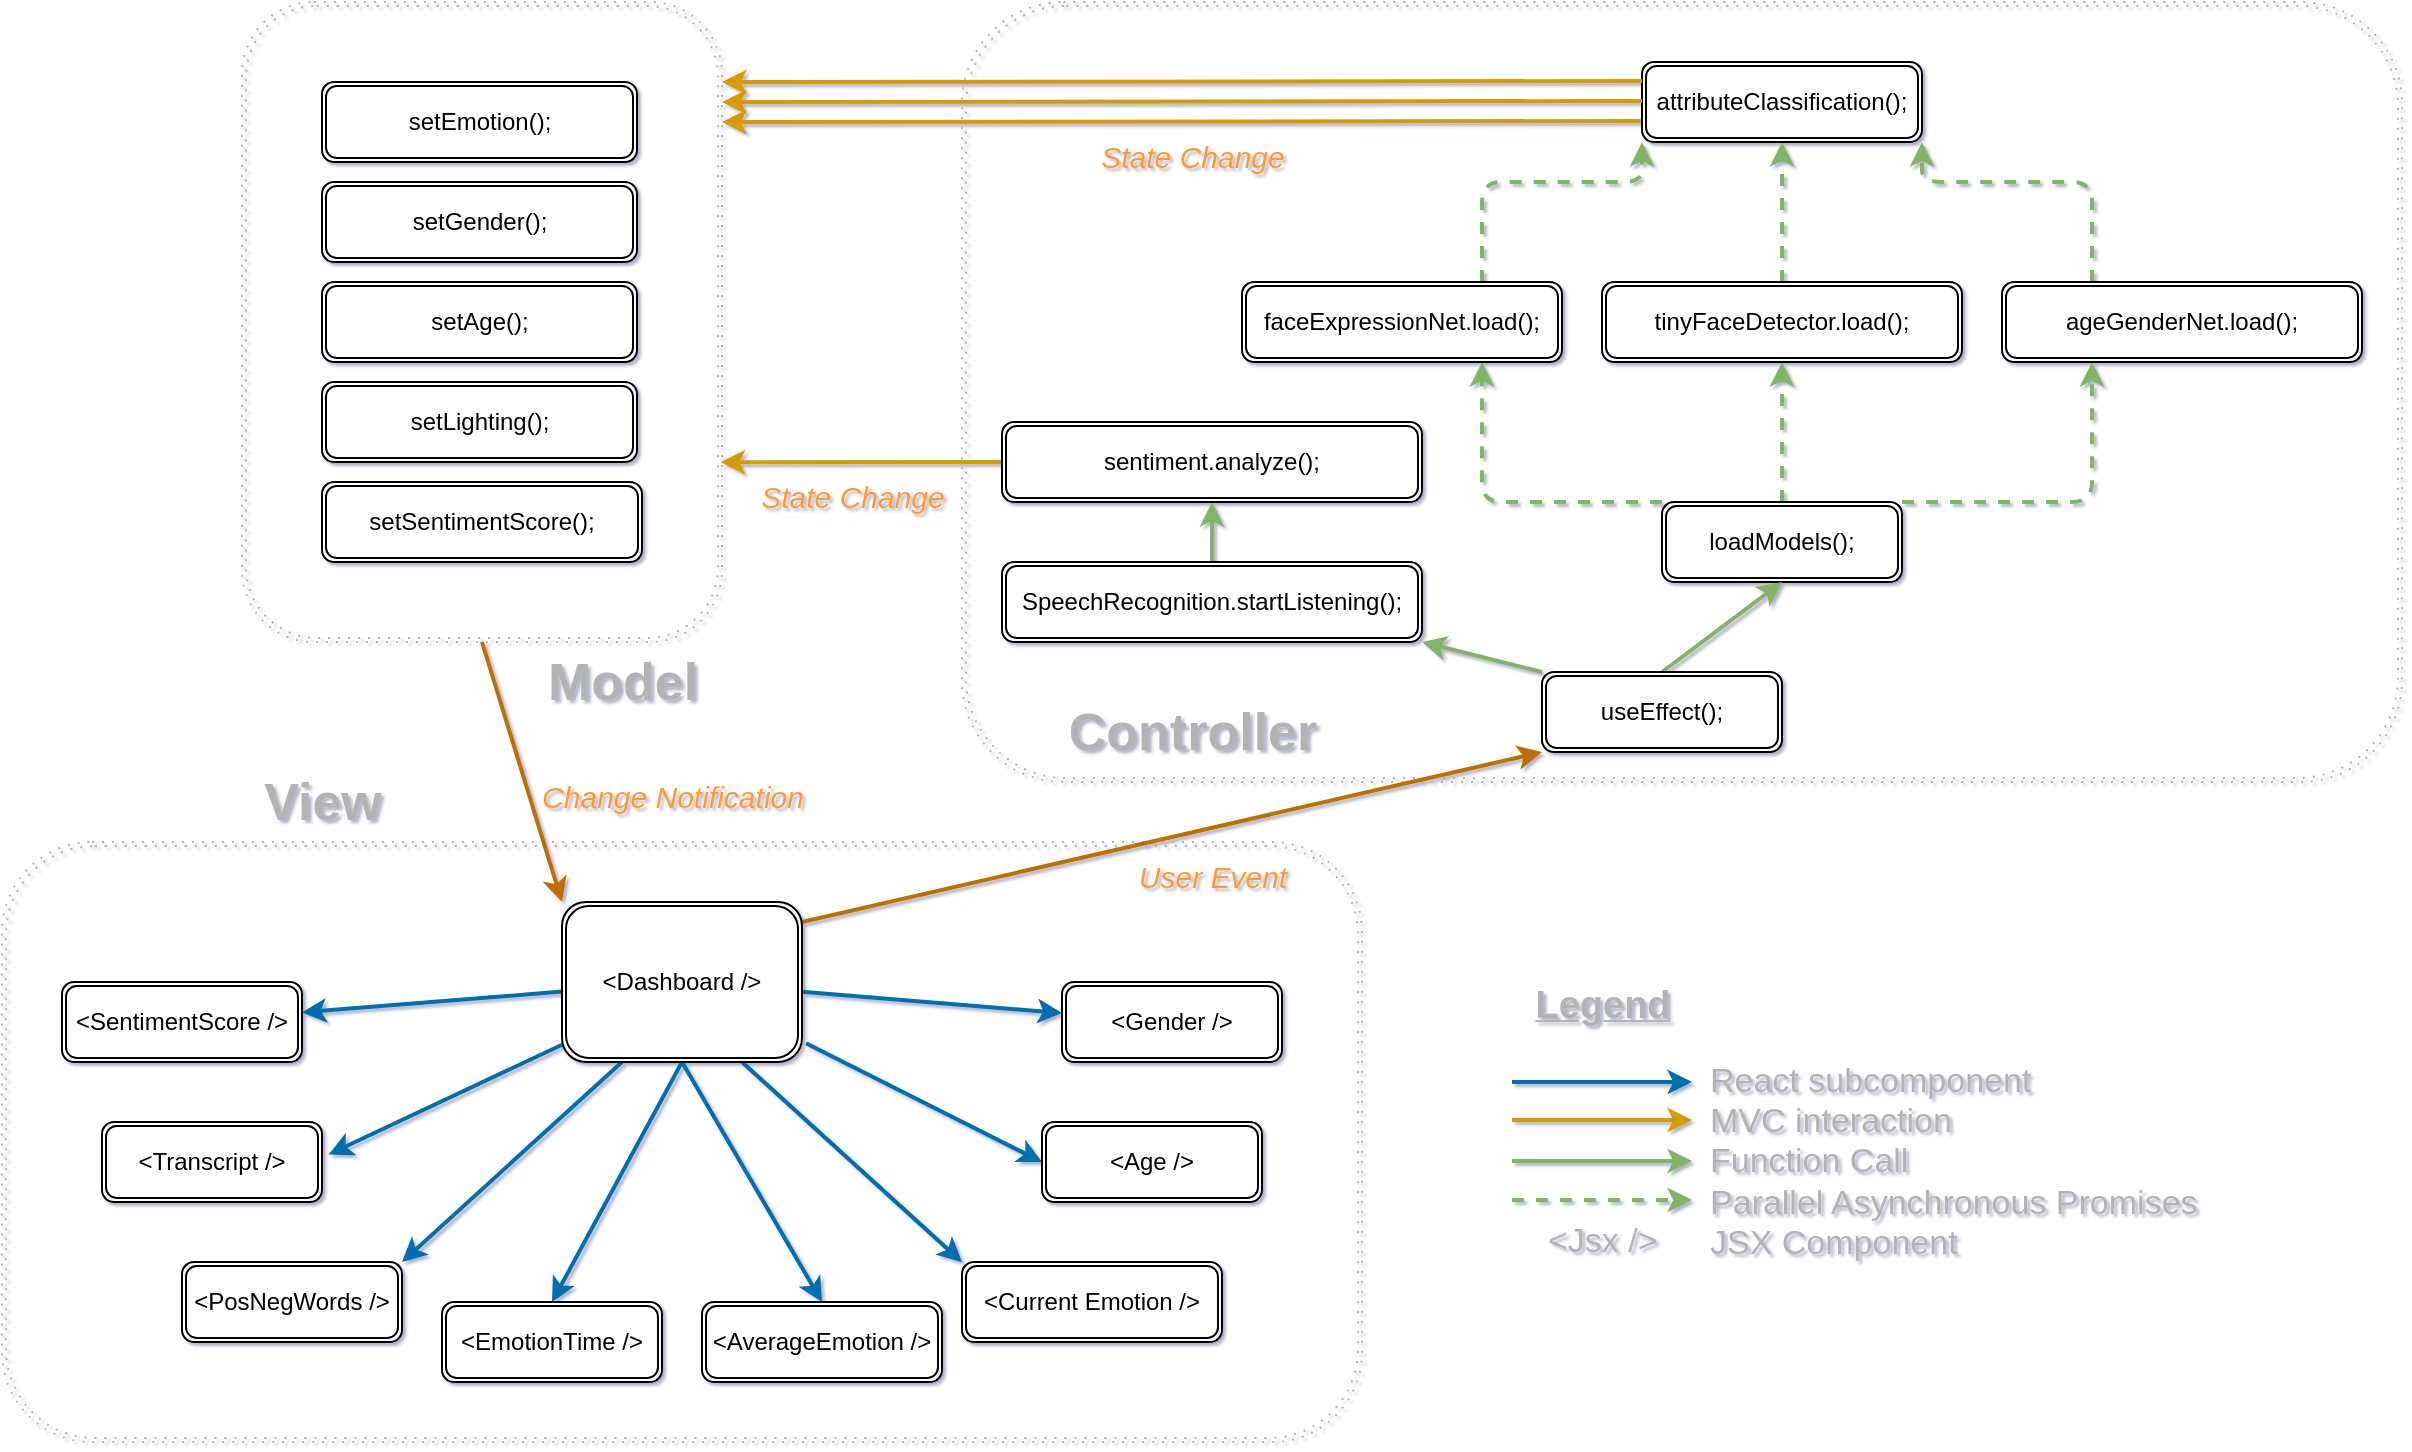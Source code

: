 <mxfile>
    <diagram id="Ra2X8Yc0M911nKMFIvcl" name="Page-1">
        <mxGraphModel dx="1324" dy="903" grid="1" gridSize="10" guides="1" tooltips="1" connect="1" arrows="1" fold="1" page="1" pageScale="1" pageWidth="1100" pageHeight="850" math="0" shadow="1">
            <root>
                <mxCell id="0"/>
                <mxCell id="1" parent="0"/>
                <mxCell id="77" value="" style="shape=ext;double=1;rounded=1;whiteSpace=wrap;html=1;dashed=1;dashPattern=1 4;fillColor=none;strokeColor=#B3B3B3;" vertex="1" parent="1">
                    <mxGeometry x="120" y="70" width="240" height="320" as="geometry"/>
                </mxCell>
                <mxCell id="79" value="" style="shape=ext;double=1;rounded=1;whiteSpace=wrap;html=1;dashed=1;dashPattern=1 4;fillColor=none;strokeColor=#B3B3B3;arcSize=13;" vertex="1" parent="1">
                    <mxGeometry x="480" y="70" width="720" height="390" as="geometry"/>
                </mxCell>
                <mxCell id="38" value="" style="shape=ext;double=1;rounded=1;whiteSpace=wrap;html=1;fillColor=none;dashed=1;dashPattern=1 4;strokeColor=#B3B3B3;" vertex="1" parent="1">
                    <mxGeometry y="490" width="680" height="300" as="geometry"/>
                </mxCell>
                <mxCell id="14" style="edgeStyle=none;html=1;fillColor=#1ba1e2;strokeColor=#006EAF;strokeWidth=2;" edge="1" parent="1" source="5" target="7">
                    <mxGeometry relative="1" as="geometry"/>
                </mxCell>
                <mxCell id="24" style="edgeStyle=none;html=1;fillColor=#1ba1e2;strokeColor=#006EAF;strokeWidth=2;" edge="1" parent="1" source="5" target="23">
                    <mxGeometry relative="1" as="geometry"/>
                </mxCell>
                <mxCell id="25" style="edgeStyle=none;html=1;exitX=1.017;exitY=0.883;exitDx=0;exitDy=0;entryX=0;entryY=0.5;entryDx=0;entryDy=0;exitPerimeter=0;fillColor=#1ba1e2;strokeColor=#006EAF;strokeWidth=2;" edge="1" parent="1" source="5" target="22">
                    <mxGeometry relative="1" as="geometry"/>
                </mxCell>
                <mxCell id="26" style="edgeStyle=none;html=1;exitX=0.75;exitY=1;exitDx=0;exitDy=0;entryX=0;entryY=0;entryDx=0;entryDy=0;fillColor=#1ba1e2;strokeColor=#006EAF;strokeWidth=2;" edge="1" parent="1" source="5" target="21">
                    <mxGeometry relative="1" as="geometry"/>
                </mxCell>
                <mxCell id="27" style="edgeStyle=none;html=1;exitX=0.5;exitY=1;exitDx=0;exitDy=0;entryX=0.5;entryY=0;entryDx=0;entryDy=0;fillColor=#1ba1e2;strokeColor=#006EAF;strokeWidth=2;" edge="1" parent="1" source="5" target="11">
                    <mxGeometry relative="1" as="geometry"/>
                </mxCell>
                <mxCell id="28" style="edgeStyle=none;html=1;entryX=0.5;entryY=0;entryDx=0;entryDy=0;exitX=0.5;exitY=1;exitDx=0;exitDy=0;fillColor=#1ba1e2;strokeColor=#006EAF;strokeWidth=2;" edge="1" parent="1" source="5" target="10">
                    <mxGeometry relative="1" as="geometry"/>
                </mxCell>
                <mxCell id="29" style="edgeStyle=none;html=1;exitX=0.25;exitY=1;exitDx=0;exitDy=0;entryX=1;entryY=0;entryDx=0;entryDy=0;fillColor=#1ba1e2;strokeColor=#006EAF;strokeWidth=2;" edge="1" parent="1" source="5" target="6">
                    <mxGeometry relative="1" as="geometry"/>
                </mxCell>
                <mxCell id="30" style="edgeStyle=none;html=1;exitX=0;exitY=0.892;exitDx=0;exitDy=0;entryX=1.03;entryY=0.407;entryDx=0;entryDy=0;entryPerimeter=0;exitPerimeter=0;fillColor=#1ba1e2;strokeColor=#006EAF;strokeWidth=2;" edge="1" parent="1" source="5" target="8">
                    <mxGeometry relative="1" as="geometry"/>
                </mxCell>
                <mxCell id="44" style="edgeStyle=none;html=1;exitX=1;exitY=0.125;exitDx=0;exitDy=0;entryX=0;entryY=1;entryDx=0;entryDy=0;fillColor=#f0a30a;strokeColor=#BD7000;strokeWidth=2;exitPerimeter=0;" edge="1" parent="1" source="5" target="42">
                    <mxGeometry relative="1" as="geometry"/>
                </mxCell>
                <mxCell id="5" value="&amp;lt;Dashboard /&amp;gt;" style="shape=ext;double=1;rounded=1;whiteSpace=wrap;html=1;" vertex="1" parent="1">
                    <mxGeometry x="280" y="520" width="120" height="80" as="geometry"/>
                </mxCell>
                <mxCell id="6" value="&amp;lt;PosNegWords /&amp;gt;" style="shape=ext;double=1;rounded=1;whiteSpace=wrap;html=1;" vertex="1" parent="1">
                    <mxGeometry x="90" y="700" width="110" height="40" as="geometry"/>
                </mxCell>
                <mxCell id="7" value="&amp;lt;SentimentScore /&amp;gt;" style="shape=ext;double=1;rounded=1;whiteSpace=wrap;html=1;" vertex="1" parent="1">
                    <mxGeometry x="30" y="560" width="120" height="40" as="geometry"/>
                </mxCell>
                <mxCell id="8" value="&amp;lt;Transcript /&amp;gt;" style="shape=ext;double=1;rounded=1;whiteSpace=wrap;html=1;" vertex="1" parent="1">
                    <mxGeometry x="50" y="630" width="110" height="40" as="geometry"/>
                </mxCell>
                <mxCell id="10" value="&amp;lt;EmotionTime /&amp;gt;" style="shape=ext;double=1;rounded=1;whiteSpace=wrap;html=1;" vertex="1" parent="1">
                    <mxGeometry x="220" y="720" width="110" height="40" as="geometry"/>
                </mxCell>
                <mxCell id="11" value="&amp;lt;AverageEmotion /&amp;gt;" style="shape=ext;double=1;rounded=1;whiteSpace=wrap;html=1;" vertex="1" parent="1">
                    <mxGeometry x="350" y="720" width="120" height="40" as="geometry"/>
                </mxCell>
                <mxCell id="21" value="&amp;lt;Current Emotion /&amp;gt;" style="shape=ext;double=1;rounded=1;whiteSpace=wrap;html=1;" vertex="1" parent="1">
                    <mxGeometry x="480" y="700" width="130" height="40" as="geometry"/>
                </mxCell>
                <mxCell id="22" value="&amp;lt;Age /&amp;gt;" style="shape=ext;double=1;rounded=1;whiteSpace=wrap;html=1;" vertex="1" parent="1">
                    <mxGeometry x="520" y="630" width="110" height="40" as="geometry"/>
                </mxCell>
                <mxCell id="23" value="&amp;lt;Gender /&amp;gt;" style="shape=ext;double=1;rounded=1;whiteSpace=wrap;html=1;" vertex="1" parent="1">
                    <mxGeometry x="530" y="560" width="110" height="40" as="geometry"/>
                </mxCell>
                <mxCell id="39" value="&lt;font color=&quot;#b3b3b3&quot; style=&quot;font-size: 26px;&quot;&gt;View&lt;/font&gt;" style="text;strokeColor=none;fillColor=none;html=1;fontSize=24;fontStyle=1;verticalAlign=middle;align=center;dashed=1;dashPattern=8 8;" vertex="1" parent="1">
                    <mxGeometry x="110" y="450" width="100" height="40" as="geometry"/>
                </mxCell>
                <mxCell id="60" style="edgeStyle=none;html=1;exitX=0.5;exitY=0;exitDx=0;exitDy=0;entryX=0.5;entryY=1;entryDx=0;entryDy=0;fillColor=#d5e8d4;gradientColor=#97d077;strokeColor=#82b366;strokeWidth=2;" edge="1" parent="1" source="40" target="59">
                    <mxGeometry relative="1" as="geometry"/>
                </mxCell>
                <mxCell id="40" value="SpeechRecognition.startListening();" style="shape=ext;double=1;rounded=1;whiteSpace=wrap;html=1;" vertex="1" parent="1">
                    <mxGeometry x="500" y="350" width="210" height="40" as="geometry"/>
                </mxCell>
                <mxCell id="52" style="edgeStyle=none;html=1;exitX=0;exitY=0;exitDx=0;exitDy=0;entryX=0.75;entryY=1;entryDx=0;entryDy=0;fillColor=#d5e8d4;gradientColor=#97d077;strokeColor=#82b366;strokeWidth=2;dashed=1;" edge="1" parent="1" source="41" target="50">
                    <mxGeometry relative="1" as="geometry">
                        <Array as="points">
                            <mxPoint x="740" y="320"/>
                        </Array>
                    </mxGeometry>
                </mxCell>
                <mxCell id="53" style="edgeStyle=none;html=1;exitX=0.5;exitY=0;exitDx=0;exitDy=0;entryX=0.5;entryY=1;entryDx=0;entryDy=0;fillColor=#d5e8d4;gradientColor=#97d077;strokeColor=#82b366;strokeWidth=2;dashed=1;" edge="1" parent="1" source="41" target="49">
                    <mxGeometry relative="1" as="geometry"/>
                </mxCell>
                <mxCell id="54" style="edgeStyle=none;html=1;exitX=1;exitY=0;exitDx=0;exitDy=0;entryX=0.25;entryY=1;entryDx=0;entryDy=0;fillColor=#d5e8d4;gradientColor=#97d077;strokeColor=#82b366;strokeWidth=2;dashed=1;" edge="1" parent="1" source="41" target="51">
                    <mxGeometry relative="1" as="geometry">
                        <Array as="points">
                            <mxPoint x="1045" y="320"/>
                        </Array>
                    </mxGeometry>
                </mxCell>
                <mxCell id="41" value="loadModels();" style="shape=ext;double=1;rounded=1;whiteSpace=wrap;html=1;" vertex="1" parent="1">
                    <mxGeometry x="830" y="320" width="120" height="40" as="geometry"/>
                </mxCell>
                <mxCell id="47" style="edgeStyle=none;html=1;exitX=0.5;exitY=0;exitDx=0;exitDy=0;entryX=0.5;entryY=1;entryDx=0;entryDy=0;fillColor=#d5e8d4;gradientColor=#97d077;strokeColor=#82b366;strokeWidth=2;" edge="1" parent="1" source="42" target="41">
                    <mxGeometry relative="1" as="geometry"/>
                </mxCell>
                <mxCell id="48" style="edgeStyle=none;html=1;exitX=0;exitY=0;exitDx=0;exitDy=0;entryX=1;entryY=1;entryDx=0;entryDy=0;fillColor=#d5e8d4;gradientColor=#97d077;strokeColor=#82b366;strokeWidth=2;" edge="1" parent="1" source="42" target="40">
                    <mxGeometry relative="1" as="geometry"/>
                </mxCell>
                <mxCell id="42" value="useEffect();" style="shape=ext;double=1;rounded=1;whiteSpace=wrap;html=1;" vertex="1" parent="1">
                    <mxGeometry x="770" y="405" width="120" height="40" as="geometry"/>
                </mxCell>
                <mxCell id="57" style="edgeStyle=none;html=1;exitX=0.5;exitY=0;exitDx=0;exitDy=0;entryX=0.5;entryY=1;entryDx=0;entryDy=0;fillColor=#d5e8d4;gradientColor=#97d077;strokeColor=#82b366;strokeWidth=2;dashed=1;" edge="1" parent="1" source="49" target="55">
                    <mxGeometry relative="1" as="geometry"/>
                </mxCell>
                <mxCell id="49" value="tinyFaceDetector.load();" style="shape=ext;double=1;rounded=1;whiteSpace=wrap;html=1;" vertex="1" parent="1">
                    <mxGeometry x="800" y="210" width="180" height="40" as="geometry"/>
                </mxCell>
                <mxCell id="56" style="edgeStyle=none;html=1;exitX=0.75;exitY=0;exitDx=0;exitDy=0;entryX=0;entryY=1;entryDx=0;entryDy=0;fillColor=#d5e8d4;gradientColor=#97d077;strokeColor=#82b366;strokeWidth=2;dashed=1;" edge="1" parent="1" source="50" target="55">
                    <mxGeometry relative="1" as="geometry">
                        <Array as="points">
                            <mxPoint x="740" y="160"/>
                            <mxPoint x="820" y="160"/>
                        </Array>
                    </mxGeometry>
                </mxCell>
                <mxCell id="50" value="faceExpressionNet.load();" style="shape=ext;double=1;rounded=1;whiteSpace=wrap;html=1;" vertex="1" parent="1">
                    <mxGeometry x="620" y="210" width="160" height="40" as="geometry"/>
                </mxCell>
                <mxCell id="58" style="edgeStyle=none;html=1;exitX=0.25;exitY=0;exitDx=0;exitDy=0;entryX=1;entryY=1;entryDx=0;entryDy=0;fillColor=#d5e8d4;gradientColor=#97d077;strokeColor=#82b366;strokeWidth=2;dashed=1;" edge="1" parent="1" source="51" target="55">
                    <mxGeometry relative="1" as="geometry">
                        <Array as="points">
                            <mxPoint x="1045" y="160"/>
                            <mxPoint x="960" y="160"/>
                        </Array>
                    </mxGeometry>
                </mxCell>
                <mxCell id="51" value="ageGenderNet.load();" style="shape=ext;double=1;rounded=1;whiteSpace=wrap;html=1;" vertex="1" parent="1">
                    <mxGeometry x="1000" y="210" width="180" height="40" as="geometry"/>
                </mxCell>
                <mxCell id="65" style="edgeStyle=none;html=1;fillColor=#ffcd28;gradientColor=#ffa500;strokeColor=#d79b00;strokeWidth=2;" edge="1" parent="1">
                    <mxGeometry relative="1" as="geometry">
                        <mxPoint x="360" y="130" as="targetPoint"/>
                        <mxPoint x="820.0" y="129.5" as="sourcePoint"/>
                    </mxGeometry>
                </mxCell>
                <mxCell id="55" value="attributeClassification();" style="shape=ext;double=1;rounded=1;whiteSpace=wrap;html=1;" vertex="1" parent="1">
                    <mxGeometry x="820" y="100" width="140" height="40" as="geometry"/>
                </mxCell>
                <mxCell id="64" style="edgeStyle=none;html=1;exitX=0;exitY=0.5;exitDx=0;exitDy=0;entryX=0.997;entryY=0.719;entryDx=0;entryDy=0;entryPerimeter=0;fillColor=#ffcd28;gradientColor=#ffa500;strokeColor=#d79b00;strokeWidth=2;" edge="1" parent="1" source="59" target="77">
                    <mxGeometry relative="1" as="geometry">
                        <mxPoint x="605" y="140" as="targetPoint"/>
                    </mxGeometry>
                </mxCell>
                <mxCell id="59" value="sentiment.analyze();" style="shape=ext;double=1;rounded=1;whiteSpace=wrap;html=1;" vertex="1" parent="1">
                    <mxGeometry x="500" y="280" width="210" height="40" as="geometry"/>
                </mxCell>
                <mxCell id="67" style="edgeStyle=none;html=1;exitX=0;exitY=0.75;exitDx=0;exitDy=0;fillColor=#ffcd28;gradientColor=#ffa500;strokeColor=#d79b00;strokeWidth=2;" edge="1" parent="1">
                    <mxGeometry relative="1" as="geometry">
                        <mxPoint x="360" y="120" as="targetPoint"/>
                        <mxPoint x="820.0" y="119.5" as="sourcePoint"/>
                    </mxGeometry>
                </mxCell>
                <mxCell id="68" style="edgeStyle=none;html=1;exitX=0;exitY=0.75;exitDx=0;exitDy=0;fillColor=#ffcd28;gradientColor=#ffa500;strokeColor=#d79b00;strokeWidth=2;" edge="1" parent="1">
                    <mxGeometry relative="1" as="geometry">
                        <mxPoint x="360" y="110" as="targetPoint"/>
                        <mxPoint x="820.0" y="109.5" as="sourcePoint"/>
                    </mxGeometry>
                </mxCell>
                <mxCell id="69" value="setGender();" style="shape=ext;double=1;rounded=1;whiteSpace=wrap;html=1;" vertex="1" parent="1">
                    <mxGeometry x="160" y="160" width="157.5" height="40" as="geometry"/>
                </mxCell>
                <mxCell id="70" value="setAge();" style="shape=ext;double=1;rounded=1;whiteSpace=wrap;html=1;" vertex="1" parent="1">
                    <mxGeometry x="160" y="210" width="157.5" height="40" as="geometry"/>
                </mxCell>
                <mxCell id="71" value="setLighting();&lt;span style=&quot;color: rgba(0, 0, 0, 0); font-family: monospace; font-size: 0px; text-align: start;&quot;&gt;%3CmxGraphModel%3E%3Croot%3E%3CmxCell%20id%3D%220%22%2F%3E%3CmxCell%20id%3D%221%22%20parent%3D%220%22%2F%3E%3CmxCell%20id%3D%222%22%20value%3D%22setGender()%3B%22%20style%3D%22shape%3Dext%3Bdouble%3D1%3Brounded%3D1%3BwhiteSpace%3Dwrap%3Bhtml%3D1%3B%22%20vertex%3D%221%22%20parent%3D%221%22%3E%3CmxGeometry%20x%3D%2285%22%20y%3D%22100%22%20width%3D%2295%22%20height%3D%2240%22%20as%3D%22geometry%22%2F%3E%3C%2FmxCell%3E%3C%2Froot%3E%3C%2FmxGraphModel%3E&lt;/span&gt;" style="shape=ext;double=1;rounded=1;whiteSpace=wrap;html=1;" vertex="1" parent="1">
                    <mxGeometry x="160" y="260" width="157.5" height="40" as="geometry"/>
                </mxCell>
                <mxCell id="72" value="setEmotion();" style="shape=ext;double=1;rounded=1;whiteSpace=wrap;html=1;" vertex="1" parent="1">
                    <mxGeometry x="160" y="110" width="157.5" height="40" as="geometry"/>
                </mxCell>
                <mxCell id="73" value="setSentimentScore();" style="shape=ext;double=1;rounded=1;whiteSpace=wrap;html=1;" vertex="1" parent="1">
                    <mxGeometry x="160" y="310" width="160" height="40" as="geometry"/>
                </mxCell>
                <mxCell id="78" value="&lt;font color=&quot;#b3b3b3&quot; style=&quot;font-size: 26px;&quot;&gt;Model&lt;/font&gt;" style="text;strokeColor=none;fillColor=none;html=1;fontSize=24;fontStyle=1;verticalAlign=middle;align=center;dashed=1;dashPattern=8 8;" vertex="1" parent="1">
                    <mxGeometry x="260" y="390" width="100" height="40" as="geometry"/>
                </mxCell>
                <mxCell id="80" value="&lt;font color=&quot;#b3b3b3&quot; style=&quot;font-size: 26px;&quot;&gt;Controller&lt;/font&gt;" style="text;strokeColor=none;fillColor=none;html=1;fontSize=24;fontStyle=1;verticalAlign=middle;align=center;dashed=1;dashPattern=8 8;" vertex="1" parent="1">
                    <mxGeometry x="545" y="415" width="100" height="40" as="geometry"/>
                </mxCell>
                <mxCell id="85" value="&lt;span style=&quot;font-weight: normal;&quot;&gt;&lt;font color=&quot;#ff9933&quot; size=&quot;1&quot; style=&quot;&quot;&gt;&lt;i style=&quot;font-size: 15px;&quot;&gt;User Event&lt;/i&gt;&lt;/font&gt;&lt;/span&gt;" style="text;strokeColor=none;fillColor=none;html=1;fontSize=24;fontStyle=1;verticalAlign=middle;align=center;dashed=1;dashPattern=8 8;" vertex="1" parent="1">
                    <mxGeometry x="560" y="490" width="90" height="30" as="geometry"/>
                </mxCell>
                <mxCell id="94" value="&lt;span style=&quot;font-weight: normal;&quot;&gt;&lt;font color=&quot;#ff9933&quot; size=&quot;1&quot; style=&quot;&quot;&gt;&lt;i style=&quot;font-size: 15px;&quot;&gt;State Change&lt;/i&gt;&lt;/font&gt;&lt;/span&gt;&lt;span style=&quot;color: rgba(0, 0, 0, 0); font-family: monospace; font-size: 0px; font-weight: 400; text-align: start;&quot;&gt;%3CmxGraphModel%3E%3Croot%3E%3CmxCell%20id%3D%220%22%2F%3E%3CmxCell%20id%3D%221%22%20parent%3D%220%22%2F%3E%3CmxCell%20id%3D%222%22%20value%3D%22%26lt%3Bspan%20style%3D%26quot%3Bfont-weight%3A%20normal%3B%26quot%3B%26gt%3B%26lt%3Bfont%20color%3D%26quot%3B%23ff9933%26quot%3B%20size%3D%26quot%3B1%26quot%3B%20style%3D%26quot%3B%26quot%3B%26gt%3B%26lt%3Bi%20style%3D%26quot%3Bfont-size%3A%2015px%3B%26quot%3B%26gt%3BUser%20Event%26lt%3B%2Fi%26gt%3B%26lt%3B%2Ffont%26gt%3B%26lt%3B%2Fspan%26gt%3B%22%20style%3D%22text%3BstrokeColor%3Dnone%3BfillColor%3Dnone%3Bhtml%3D1%3BfontSize%3D24%3BfontStyle%3D1%3BverticalAlign%3Dmiddle%3Balign%3Dcenter%3Bdashed%3D1%3BdashPattern%3D8%208%3B%22%20vertex%3D%221%22%20parent%3D%221%22%3E%3CmxGeometry%20x%3D%22560%22%20y%3D%22490%22%20width%3D%2290%22%20height%3D%2230%22%20as%3D%22geometry%22%2F%3E%3C%2FmxCell%3E%3C%2Froot%3E%3C%2FmxGraphModel%3E&lt;/span&gt;" style="text;strokeColor=none;fillColor=none;html=1;fontSize=24;fontStyle=1;verticalAlign=middle;align=center;dashed=1;dashPattern=8 8;" vertex="1" parent="1">
                    <mxGeometry x="550" y="130" width="90" height="30" as="geometry"/>
                </mxCell>
                <mxCell id="95" value="&lt;span style=&quot;font-weight: normal;&quot;&gt;&lt;font color=&quot;#ff9933&quot; size=&quot;1&quot;&gt;&lt;i style=&quot;font-size: 15px;&quot;&gt;State Change&lt;/i&gt;&lt;/font&gt;&lt;/span&gt;&lt;span style=&quot;color: rgba(0, 0, 0, 0); font-family: monospace; font-size: 0px; font-weight: 400; text-align: start;&quot;&gt;%3CmxGraphModel%3E%3Croot%3E%3CmxCell%20id%3D%220%22%2F%3E%3CmxCell%20id%3D%221%22%20parent%3D%220%22%2F%3E%3CmxCell%20id%3D%222%22%20value%3D%22%26lt%3Bspan%20style%3D%26quot%3Bfont-weight%3A%20normal%3B%26quot%3B%26gt%3B%26lt%3Bfont%20color%3D%26quot%3B%23ff9933%26quot%3B%20size%3D%26quot%3B1%26quot%3B%20style%3D%26quot%3B%26quot%3B%26gt%3B%26lt%3Bi%20style%3D%26quot%3Bfont-size%3A%2015px%3B%26quot%3B%26gt%3BUser%20Event%26lt%3B%2Fi%26gt%3B%26lt%3B%2Ffont%26gt%3B%26lt%3B%2Fspan%26gt%3B%22%20style%3D%22text%3BstrokeColor%3Dnone%3BfillColor%3Dnone%3Bhtml%3D1%3BfontSize%3D24%3BfontStyle%3D1%3BverticalAlign%3Dmiddle%3Balign%3Dcenter%3Bdashed%3D1%3BdashPattern%3D8%208%3B%22%20vertex%3D%221%22%20parent%3D%221%22%3E%3CmxGeometry%20x%3D%22560%22%20y%3D%22490%22%20width%3D%2290%22%20height%3D%2230%22%20as%3D%22geometry%22%2F%3E%3C%2FmxCell%3E%3C%2Froot%3E%3C%2FmxGraphModel%3E&lt;/span&gt;" style="text;strokeColor=none;fillColor=none;html=1;fontSize=24;fontStyle=1;verticalAlign=middle;align=center;dashed=1;dashPattern=8 8;" vertex="1" parent="1">
                    <mxGeometry x="380" y="300" width="90" height="30" as="geometry"/>
                </mxCell>
                <mxCell id="97" style="edgeStyle=none;html=1;exitX=0.5;exitY=1;exitDx=0;exitDy=0;fillColor=#f0a30a;strokeColor=#BD7000;strokeWidth=2;entryX=0;entryY=0;entryDx=0;entryDy=0;" edge="1" parent="1" source="77" target="5">
                    <mxGeometry relative="1" as="geometry">
                        <mxPoint x="250" y="435" as="sourcePoint"/>
                        <mxPoint x="240" y="490" as="targetPoint"/>
                    </mxGeometry>
                </mxCell>
                <mxCell id="98" value="&lt;font color=&quot;#ff9933&quot;&gt;&lt;span style=&quot;font-size: 15px; font-weight: 400;&quot;&gt;&lt;i&gt;Change Notification&lt;/i&gt;&lt;/span&gt;&lt;/font&gt;" style="text;strokeColor=none;fillColor=none;html=1;fontSize=24;fontStyle=1;verticalAlign=middle;align=center;dashed=1;dashPattern=8 8;" vertex="1" parent="1">
                    <mxGeometry x="260" y="450" width="150" height="30" as="geometry"/>
                </mxCell>
                <mxCell id="101" value="&lt;font color=&quot;#b3b3b3&quot; style=&quot;font-size: 19px;&quot;&gt;&lt;u&gt;Legend&lt;/u&gt;&lt;/font&gt;" style="text;strokeColor=none;fillColor=none;html=1;fontSize=24;fontStyle=1;verticalAlign=middle;align=center;dashed=1;dashPattern=8 8;fontColor=#FFFFFF;" vertex="1" parent="1">
                    <mxGeometry x="750" y="550" width="100" height="40" as="geometry"/>
                </mxCell>
                <mxCell id="102" style="edgeStyle=none;html=1;fillColor=#1ba1e2;strokeColor=#006EAF;strokeWidth=2;" edge="1" parent="1">
                    <mxGeometry relative="1" as="geometry">
                        <mxPoint x="755" y="610" as="sourcePoint"/>
                        <mxPoint x="845" y="610" as="targetPoint"/>
                    </mxGeometry>
                </mxCell>
                <mxCell id="103" style="edgeStyle=none;html=1;fillColor=#ffcd28;strokeColor=#d79b00;gradientColor=#ffa500;strokeWidth=2;" edge="1" parent="1">
                    <mxGeometry relative="1" as="geometry">
                        <mxPoint x="755" y="629" as="sourcePoint"/>
                        <mxPoint x="845" y="629" as="targetPoint"/>
                    </mxGeometry>
                </mxCell>
                <mxCell id="104" style="edgeStyle=none;html=1;fillColor=#d5e8d4;strokeColor=#82b366;gradientColor=#97d077;strokeWidth=2;" edge="1" parent="1">
                    <mxGeometry relative="1" as="geometry">
                        <mxPoint x="755" y="649.5" as="sourcePoint"/>
                        <mxPoint x="845" y="649.5" as="targetPoint"/>
                    </mxGeometry>
                </mxCell>
                <mxCell id="105" value="&lt;font color=&quot;#b3b3b3&quot;&gt;React subcomponent&lt;br&gt;MVC interaction&lt;br&gt;Function Call&lt;br&gt;Parallel Asynchronous Promises&lt;br&gt;JSX Component&lt;br&gt;&lt;/font&gt;" style="shape=ext;double=1;rounded=0;whiteSpace=wrap;html=1;dashed=1;dashPattern=1 4;fontSize=17;fontColor=#FFFFFF;fillColor=none;strokeColor=none;align=left;" vertex="1" parent="1">
                    <mxGeometry x="850" y="610" width="270" height="80" as="geometry"/>
                </mxCell>
                <mxCell id="108" style="edgeStyle=none;html=1;fillColor=#d5e8d4;strokeColor=#82b366;gradientColor=#97d077;strokeWidth=2;dashed=1;" edge="1" parent="1">
                    <mxGeometry relative="1" as="geometry">
                        <mxPoint x="755" y="669" as="sourcePoint"/>
                        <mxPoint x="845" y="669" as="targetPoint"/>
                    </mxGeometry>
                </mxCell>
                <mxCell id="109" value="&lt;font color=&quot;#b3b3b3&quot;&gt;&amp;lt;Jsx /&amp;gt;&lt;br&gt;&lt;/font&gt;" style="shape=ext;double=1;rounded=0;whiteSpace=wrap;html=1;dashed=1;dashPattern=1 4;fontSize=17;fontColor=#FFFFFF;fillColor=none;strokeColor=none;align=left;" vertex="1" parent="1">
                    <mxGeometry x="768.75" y="650" width="62.5" height="80" as="geometry"/>
                </mxCell>
            </root>
        </mxGraphModel>
    </diagram>
</mxfile>